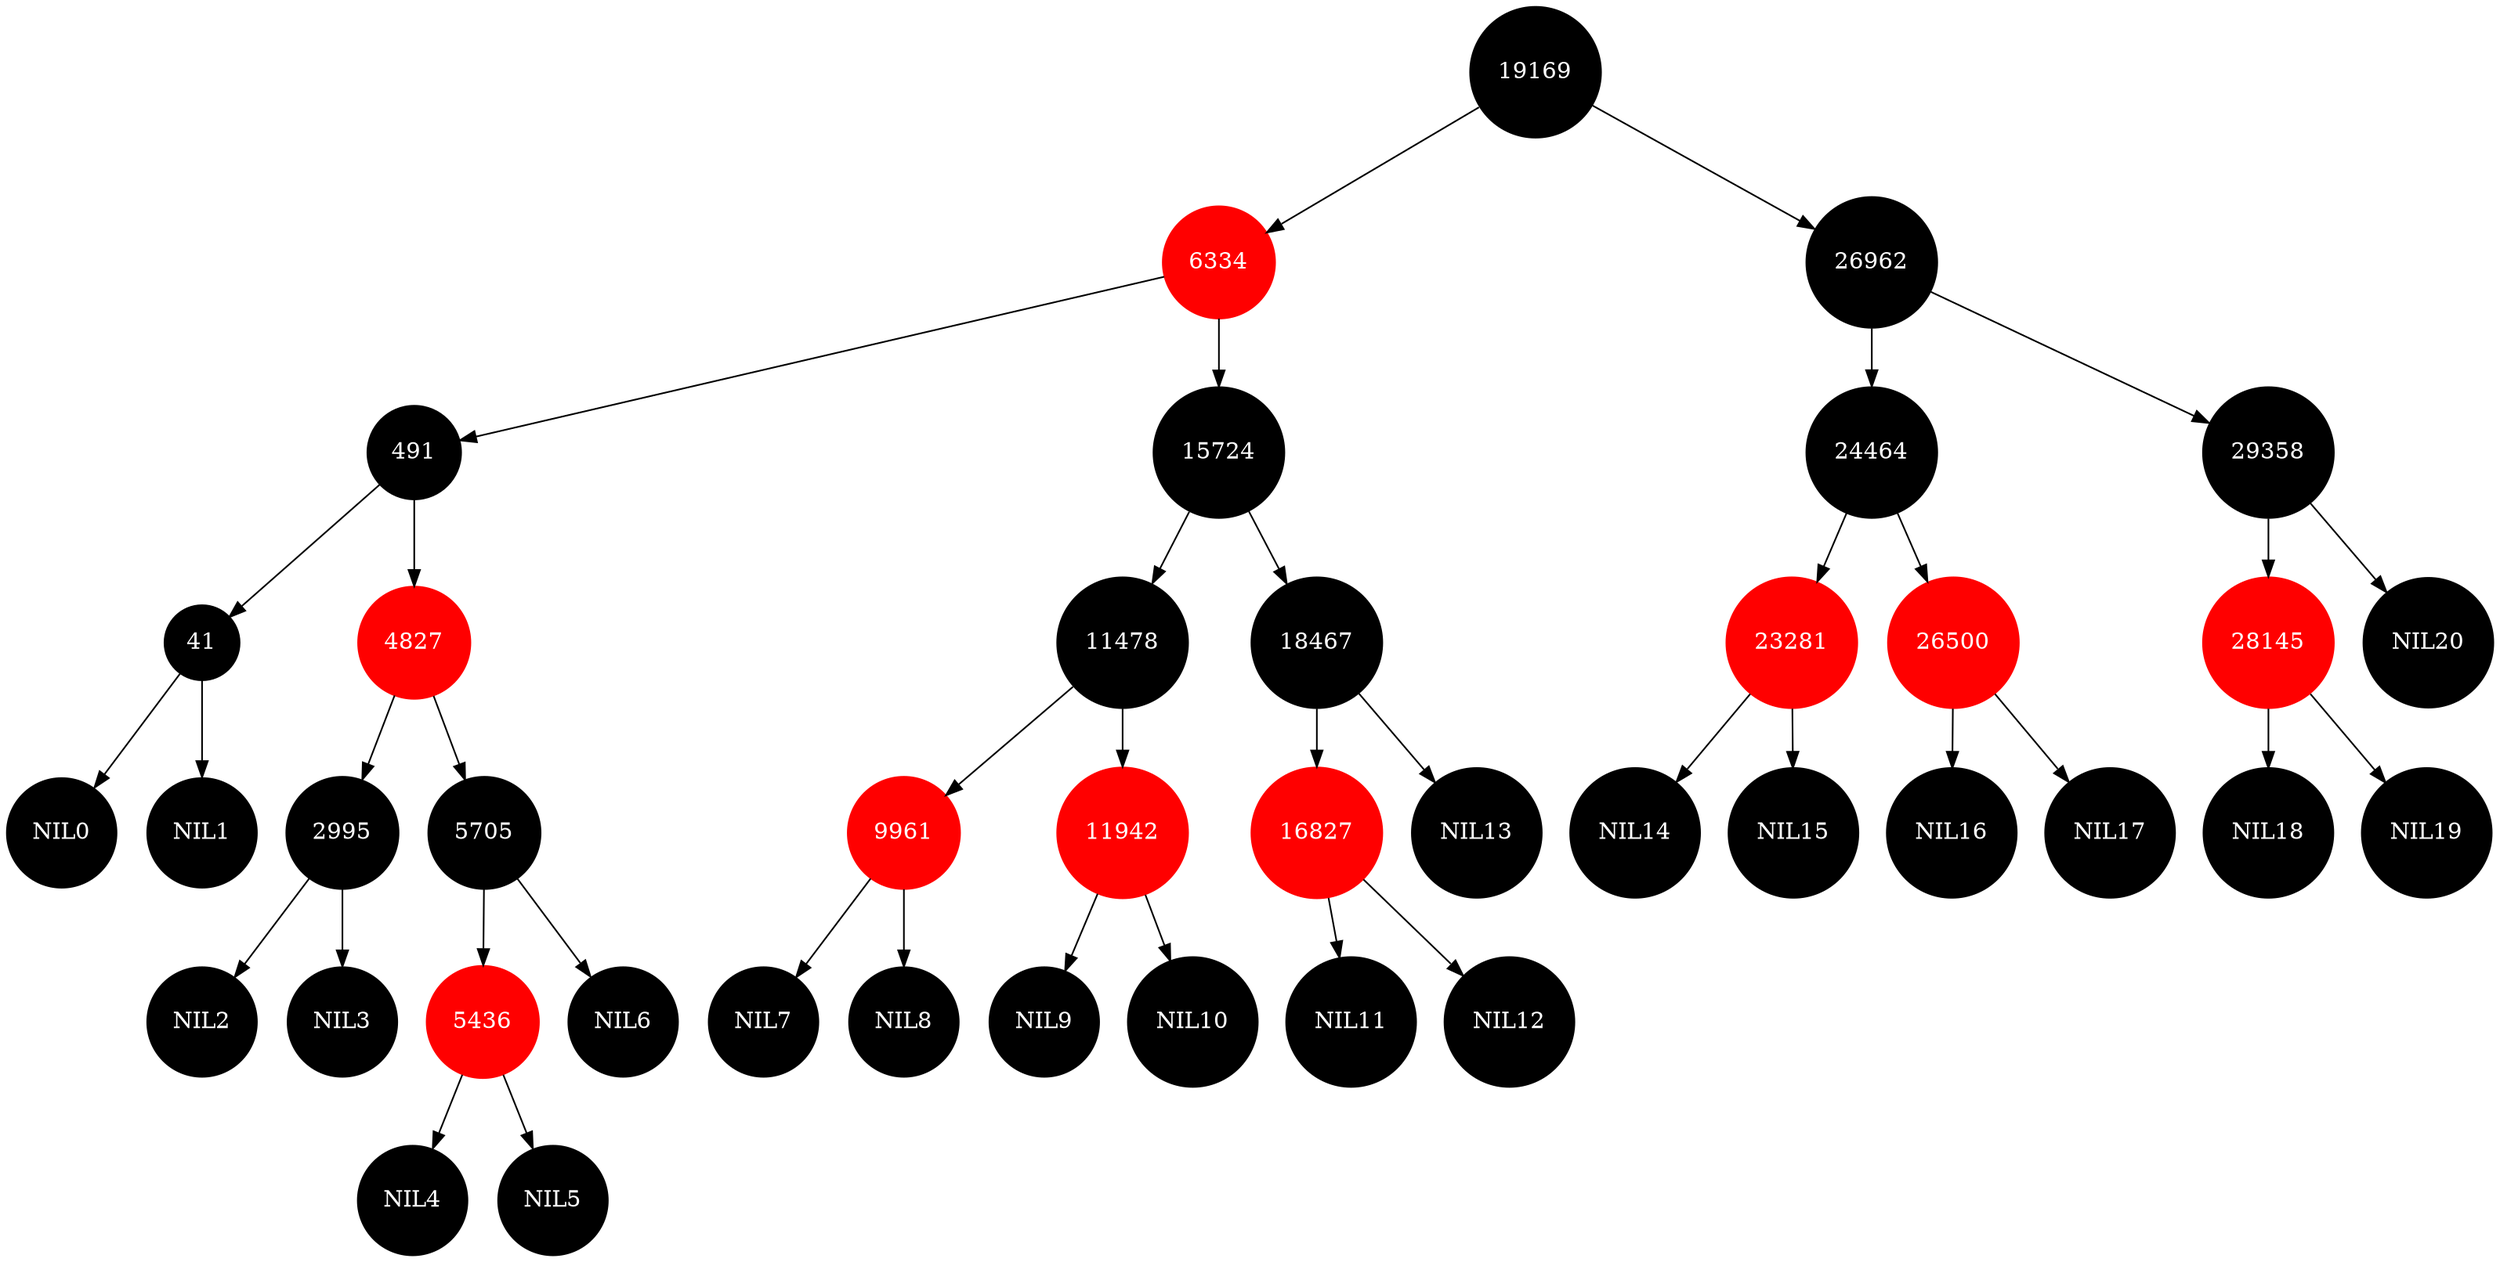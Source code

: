 digraph RBTree{
 node[shape="circle", fontcolor="white", style="filled"];
  x00CEEFF0[label="19169", color="BLACK"];
x00CEEF60[label="6334",color="RED"];
x00CEEFF0 -> x00CEEF60;
x00CEF110[label="491",color="BLACK"];
x00CEEF60 -> x00CEF110;
x00CEF080[label="41",color="BLACK"];
x00CEF110 -> x00CEF080;
NIL0[color="BLACK"];
x00CEF080 -> NIL0;
NIL1[color="BLACK"];
x00CEF080 -> NIL1;
x00CEE978[label="4827",color="RED"];
x00CEF110 -> x00CEE978;
x00CEEC00[label="2995",color="BLACK"];
x00CEE978 -> x00CEEC00;
NIL2[color="BLACK"];
x00CEEC00 -> NIL2;
NIL3[color="BLACK"];
x00CEEC00 -> NIL3;
x00CEEE40[label="5705",color="BLACK"];
x00CEE978 -> x00CEEE40;
x00CEEC48[label="5436",color="RED"];
x00CEEE40 -> x00CEEC48;
NIL4[color="BLACK"];
x00CEEC48 -> NIL4;
NIL5[color="BLACK"];
x00CEEC48 -> NIL5;
NIL6[color="BLACK"];
x00CEEE40 -> NIL6;
x00CEECD8[label="15724",color="BLACK"];
x00CEEF60 -> x00CEECD8;
x00CEEDB0[label="11478",color="BLACK"];
x00CEECD8 -> x00CEEDB0;
x00CEF0C8[label="9961",color="RED"];
x00CEEDB0 -> x00CEF0C8;
NIL7[color="BLACK"];
x00CEF0C8 -> NIL7;
NIL8[color="BLACK"];
x00CEF0C8 -> NIL8;
x00CEEB28[label="11942",color="RED"];
x00CEEDB0 -> x00CEEB28;
NIL9[color="BLACK"];
x00CEEB28 -> NIL9;
NIL10[color="BLACK"];
x00CEEB28 -> NIL10;
x00CEEFA8[label="18467",color="BLACK"];
x00CEECD8 -> x00CEEFA8;
x00CEE9C0[label="16827",color="RED"];
x00CEEFA8 -> x00CEE9C0;
NIL11[color="BLACK"];
x00CEE9C0 -> NIL11;
NIL12[color="BLACK"];
x00CEE9C0 -> NIL12;
NIL13[color="BLACK"];
x00CEEFA8 -> NIL13;
x00CEEDF8[label="26962",color="BLACK"];
x00CEEFF0 -> x00CEEDF8;
x00CEF038[label="24464",color="BLACK"];
x00CEEDF8 -> x00CEF038;
x00CEEED0[label="23281",color="RED"];
x00CEF038 -> x00CEEED0;
NIL14[color="BLACK"];
x00CEEED0 -> NIL14;
NIL15[color="BLACK"];
x00CEEED0 -> NIL15;
x00CEEBB8[label="26500",color="RED"];
x00CEF038 -> x00CEEBB8;
NIL16[color="BLACK"];
x00CEEBB8 -> NIL16;
NIL17[color="BLACK"];
x00CEEBB8 -> NIL17;
x00CEED20[label="29358",color="BLACK"];
x00CEEDF8 -> x00CEED20;
x00CEEE88[label="28145",color="RED"];
x00CEED20 -> x00CEEE88;
NIL18[color="BLACK"];
x00CEEE88 -> NIL18;
NIL19[color="BLACK"];
x00CEEE88 -> NIL19;
NIL20[color="BLACK"];
x00CEED20 -> NIL20;
}